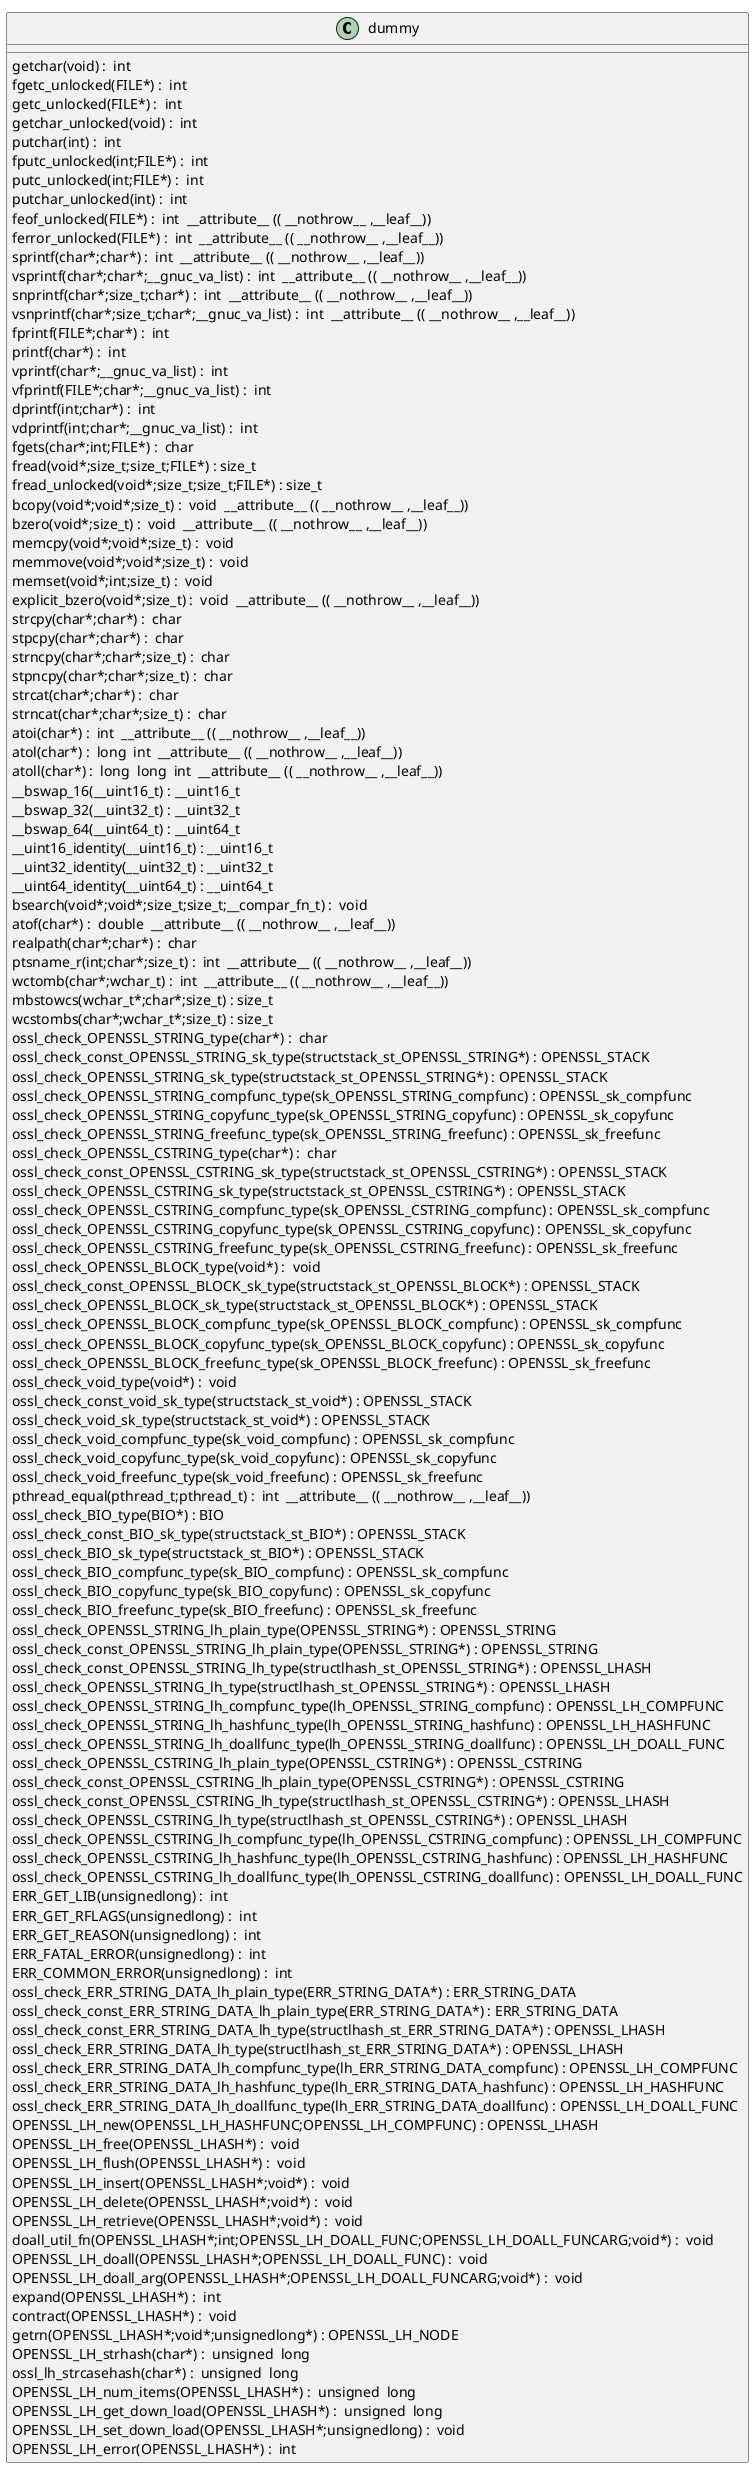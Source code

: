 @startuml
!pragma layout smetana
class dummy {
getchar(void) :  int  [[[./../../.././qc/crypto/lhash/lhash.c.html#742]]]
fgetc_unlocked(FILE*) :  int  [[[./../../.././qc/crypto/lhash/lhash.c.html#751]]]
getc_unlocked(FILE*) :  int  [[[./../../.././qc/crypto/lhash/lhash.c.html#761]]]
getchar_unlocked(void) :  int  [[[./../../.././qc/crypto/lhash/lhash.c.html#768]]]
putchar(int) :  int  [[[./../../.././qc/crypto/lhash/lhash.c.html#777]]]
fputc_unlocked(int;FILE*) :  int  [[[./../../.././qc/crypto/lhash/lhash.c.html#786]]]
putc_unlocked(int;FILE*) :  int  [[[./../../.././qc/crypto/lhash/lhash.c.html#796]]]
putchar_unlocked(int) :  int  [[[./../../.././qc/crypto/lhash/lhash.c.html#803]]]
feof_unlocked(FILE*) :  int  __attribute__ (( __nothrow__ ,__leaf__)) [[[./../../.././qc/crypto/lhash/lhash.c.html#809]]]
ferror_unlocked(FILE*) :  int  __attribute__ (( __nothrow__ ,__leaf__)) [[[./../../.././qc/crypto/lhash/lhash.c.html#816]]]
sprintf(char*;char*) :  int  __attribute__ (( __nothrow__ ,__leaf__)) [[[./../../.././qc/crypto/lhash/lhash.c.html#835]]]
vsprintf(char*;char*;__gnuc_va_list) :  int  __attribute__ (( __nothrow__ ,__leaf__)) [[[./../../.././qc/crypto/lhash/lhash.c.html#848]]]
snprintf(char*;size_t;char*) :  int  __attribute__ (( __nothrow__ ,__leaf__)) [[[./../../.././qc/crypto/lhash/lhash.c.html#867]]]
vsnprintf(char*;size_t;char*;__gnuc_va_list) :  int  __attribute__ (( __nothrow__ ,__leaf__)) [[[./../../.././qc/crypto/lhash/lhash.c.html#881]]]
fprintf(FILE*;char*) :  int  [[[./../../.././qc/crypto/lhash/lhash.c.html#902]]]
printf(char*) :  int  [[[./../../.././qc/crypto/lhash/lhash.c.html#909]]]
vprintf(char*;__gnuc_va_list) :  int  [[[./../../.././qc/crypto/lhash/lhash.c.html#921]]]
vfprintf(FILE*;char*;__gnuc_va_list) :  int  [[[./../../.././qc/crypto/lhash/lhash.c.html#931]]]
dprintf(int;char*) :  int  [[[./../../.././qc/crypto/lhash/lhash.c.html#946]]]
vdprintf(int;char*;__gnuc_va_list) :  int  [[[./../../.././qc/crypto/lhash/lhash.c.html#957]]]
fgets(char*;int;FILE*) :  char  [[[./../../.././qc/crypto/lhash/lhash.c.html#976]]]
fread(void*;size_t;size_t;FILE*) : size_t [[[./../../.././qc/crypto/lhash/lhash.c.html#1002]]]
fread_unlocked(void*;size_t;size_t;FILE*) : size_t [[[./../../.././qc/crypto/lhash/lhash.c.html#1029]]]
bcopy(void*;void*;size_t) :  void  __attribute__ (( __nothrow__ ,__leaf__)) [[[./../../.././qc/crypto/lhash/lhash.c.html#1332]]]
bzero(void*;size_t) :  void  __attribute__ (( __nothrow__ ,__leaf__)) [[[./../../.././qc/crypto/lhash/lhash.c.html#1339]]]
memcpy(void*;void*;size_t) :  void  [[[./../../.././qc/crypto/lhash/lhash.c.html#1380]]]
memmove(void*;void*;size_t) :  void  [[[./../../.././qc/crypto/lhash/lhash.c.html#1388]]]
memset(void*;int;size_t) :  void  [[[./../../.././qc/crypto/lhash/lhash.c.html#1395]]]
explicit_bzero(void*;size_t) :  void  __attribute__ (( __nothrow__ ,__leaf__)) [[[./../../.././qc/crypto/lhash/lhash.c.html#1408]]]
strcpy(char*;char*) :  char  [[[./../../.././qc/crypto/lhash/lhash.c.html#1415]]]
stpcpy(char*;char*) :  char  [[[./../../.././qc/crypto/lhash/lhash.c.html#1422]]]
strncpy(char*;char*;size_t) :  char  [[[./../../.././qc/crypto/lhash/lhash.c.html#1430]]]
stpncpy(char*;char*;size_t) :  char  [[[./../../.././qc/crypto/lhash/lhash.c.html#1440]]]
strcat(char*;char*) :  char  [[[./../../.././qc/crypto/lhash/lhash.c.html#1447]]]
strncat(char*;char*;size_t) :  char  [[[./../../.././qc/crypto/lhash/lhash.c.html#1454]]]
atoi(char*) :  int  __attribute__ (( __nothrow__ ,__leaf__)) [[[./../../.././qc/crypto/lhash/lhash.c.html#1582]]]
atol(char*) :  long  int  __attribute__ (( __nothrow__ ,__leaf__)) [[[./../../.././qc/crypto/lhash/lhash.c.html#1587]]]
atoll(char*) :  long  long  int  __attribute__ (( __nothrow__ ,__leaf__)) [[[./../../.././qc/crypto/lhash/lhash.c.html#1594]]]
__bswap_16(__uint16_t) : __uint16_t [[[./../../.././qc/crypto/lhash/lhash.c.html#1747]]]
__bswap_32(__uint32_t) : __uint32_t [[[./../../.././qc/crypto/lhash/lhash.c.html#1762]]]
__bswap_64(__uint64_t) : __uint64_t [[[./../../.././qc/crypto/lhash/lhash.c.html#1772]]]
__uint16_identity(__uint16_t) : __uint16_t [[[./../../.././qc/crypto/lhash/lhash.c.html#1784]]]
__uint32_identity(__uint32_t) : __uint32_t [[[./../../.././qc/crypto/lhash/lhash.c.html#1790]]]
__uint64_identity(__uint64_t) : __uint64_t [[[./../../.././qc/crypto/lhash/lhash.c.html#1796]]]
bsearch(void*;void*;size_t;size_t;__compar_fn_t) :  void  [[[./../../.././qc/crypto/lhash/lhash.c.html#2464]]]
atof(char*) :  double  __attribute__ (( __nothrow__ ,__leaf__)) [[[./../../.././qc/crypto/lhash/lhash.c.html#1]]]
realpath(char*;char*) :  char  [[[./../../.././qc/crypto/lhash/lhash.c.html#1]]]
ptsname_r(int;char*;size_t) :  int  __attribute__ (( __nothrow__ ,__leaf__)) [[[./../../.././qc/crypto/lhash/lhash.c.html#1]]]
wctomb(char*;wchar_t) :  int  __attribute__ (( __nothrow__ ,__leaf__)) [[[./../../.././qc/crypto/lhash/lhash.c.html#1]]]
mbstowcs(wchar_t*;char*;size_t) : size_t [[[./../../.././qc/crypto/lhash/lhash.c.html#1]]]
wcstombs(char*;wchar_t*;size_t) : size_t [[[./../../.././qc/crypto/lhash/lhash.c.html#1]]]
ossl_check_OPENSSL_STRING_type(char*) :  char  [[[./../../.././qc/crypto/lhash/lhash.c.html#1]]]
ossl_check_const_OPENSSL_STRING_sk_type(structstack_st_OPENSSL_STRING*) : OPENSSL_STACK [[[./../../.././qc/crypto/lhash/lhash.c.html#1]]]
ossl_check_OPENSSL_STRING_sk_type(structstack_st_OPENSSL_STRING*) : OPENSSL_STACK [[[./../../.././qc/crypto/lhash/lhash.c.html#1]]]
ossl_check_OPENSSL_STRING_compfunc_type(sk_OPENSSL_STRING_compfunc) : OPENSSL_sk_compfunc [[[./../../.././qc/crypto/lhash/lhash.c.html#1]]]
ossl_check_OPENSSL_STRING_copyfunc_type(sk_OPENSSL_STRING_copyfunc) : OPENSSL_sk_copyfunc [[[./../../.././qc/crypto/lhash/lhash.c.html#1]]]
ossl_check_OPENSSL_STRING_freefunc_type(sk_OPENSSL_STRING_freefunc) : OPENSSL_sk_freefunc [[[./../../.././qc/crypto/lhash/lhash.c.html#1]]]
ossl_check_OPENSSL_CSTRING_type(char*) :  char  [[[./../../.././qc/crypto/lhash/lhash.c.html#1]]]
ossl_check_const_OPENSSL_CSTRING_sk_type(structstack_st_OPENSSL_CSTRING*) : OPENSSL_STACK [[[./../../.././qc/crypto/lhash/lhash.c.html#1]]]
ossl_check_OPENSSL_CSTRING_sk_type(structstack_st_OPENSSL_CSTRING*) : OPENSSL_STACK [[[./../../.././qc/crypto/lhash/lhash.c.html#1]]]
ossl_check_OPENSSL_CSTRING_compfunc_type(sk_OPENSSL_CSTRING_compfunc) : OPENSSL_sk_compfunc [[[./../../.././qc/crypto/lhash/lhash.c.html#1]]]
ossl_check_OPENSSL_CSTRING_copyfunc_type(sk_OPENSSL_CSTRING_copyfunc) : OPENSSL_sk_copyfunc [[[./../../.././qc/crypto/lhash/lhash.c.html#1]]]
ossl_check_OPENSSL_CSTRING_freefunc_type(sk_OPENSSL_CSTRING_freefunc) : OPENSSL_sk_freefunc [[[./../../.././qc/crypto/lhash/lhash.c.html#1]]]
ossl_check_OPENSSL_BLOCK_type(void*) :  void  [[[./../../.././qc/crypto/lhash/lhash.c.html#1]]]
ossl_check_const_OPENSSL_BLOCK_sk_type(structstack_st_OPENSSL_BLOCK*) : OPENSSL_STACK [[[./../../.././qc/crypto/lhash/lhash.c.html#1]]]
ossl_check_OPENSSL_BLOCK_sk_type(structstack_st_OPENSSL_BLOCK*) : OPENSSL_STACK [[[./../../.././qc/crypto/lhash/lhash.c.html#1]]]
ossl_check_OPENSSL_BLOCK_compfunc_type(sk_OPENSSL_BLOCK_compfunc) : OPENSSL_sk_compfunc [[[./../../.././qc/crypto/lhash/lhash.c.html#1]]]
ossl_check_OPENSSL_BLOCK_copyfunc_type(sk_OPENSSL_BLOCK_copyfunc) : OPENSSL_sk_copyfunc [[[./../../.././qc/crypto/lhash/lhash.c.html#1]]]
ossl_check_OPENSSL_BLOCK_freefunc_type(sk_OPENSSL_BLOCK_freefunc) : OPENSSL_sk_freefunc [[[./../../.././qc/crypto/lhash/lhash.c.html#1]]]
ossl_check_void_type(void*) :  void  [[[./../../.././qc/crypto/lhash/lhash.c.html#1]]]
ossl_check_const_void_sk_type(structstack_st_void*) : OPENSSL_STACK [[[./../../.././qc/crypto/lhash/lhash.c.html#1]]]
ossl_check_void_sk_type(structstack_st_void*) : OPENSSL_STACK [[[./../../.././qc/crypto/lhash/lhash.c.html#1]]]
ossl_check_void_compfunc_type(sk_void_compfunc) : OPENSSL_sk_compfunc [[[./../../.././qc/crypto/lhash/lhash.c.html#1]]]
ossl_check_void_copyfunc_type(sk_void_copyfunc) : OPENSSL_sk_copyfunc [[[./../../.././qc/crypto/lhash/lhash.c.html#1]]]
ossl_check_void_freefunc_type(sk_void_freefunc) : OPENSSL_sk_freefunc [[[./../../.././qc/crypto/lhash/lhash.c.html#1]]]
pthread_equal(pthread_t;pthread_t) :  int  __attribute__ (( __nothrow__ ,__leaf__)) [[[./../../.././qc/crypto/lhash/lhash.c.html#1]]]
ossl_check_BIO_type(BIO*) : BIO [[[./../../.././qc/crypto/lhash/lhash.c.html#1]]]
ossl_check_const_BIO_sk_type(structstack_st_BIO*) : OPENSSL_STACK [[[./../../.././qc/crypto/lhash/lhash.c.html#1]]]
ossl_check_BIO_sk_type(structstack_st_BIO*) : OPENSSL_STACK [[[./../../.././qc/crypto/lhash/lhash.c.html#1]]]
ossl_check_BIO_compfunc_type(sk_BIO_compfunc) : OPENSSL_sk_compfunc [[[./../../.././qc/crypto/lhash/lhash.c.html#1]]]
ossl_check_BIO_copyfunc_type(sk_BIO_copyfunc) : OPENSSL_sk_copyfunc [[[./../../.././qc/crypto/lhash/lhash.c.html#1]]]
ossl_check_BIO_freefunc_type(sk_BIO_freefunc) : OPENSSL_sk_freefunc [[[./../../.././qc/crypto/lhash/lhash.c.html#1]]]
ossl_check_OPENSSL_STRING_lh_plain_type(OPENSSL_STRING*) : OPENSSL_STRING [[[./../../.././qc/crypto/lhash/lhash.c.html#1]]]
ossl_check_const_OPENSSL_STRING_lh_plain_type(OPENSSL_STRING*) : OPENSSL_STRING [[[./../../.././qc/crypto/lhash/lhash.c.html#1]]]
ossl_check_const_OPENSSL_STRING_lh_type(structlhash_st_OPENSSL_STRING*) : OPENSSL_LHASH [[[./../../.././qc/crypto/lhash/lhash.c.html#1]]]
ossl_check_OPENSSL_STRING_lh_type(structlhash_st_OPENSSL_STRING*) : OPENSSL_LHASH [[[./../../.././qc/crypto/lhash/lhash.c.html#1]]]
ossl_check_OPENSSL_STRING_lh_compfunc_type(lh_OPENSSL_STRING_compfunc) : OPENSSL_LH_COMPFUNC [[[./../../.././qc/crypto/lhash/lhash.c.html#1]]]
ossl_check_OPENSSL_STRING_lh_hashfunc_type(lh_OPENSSL_STRING_hashfunc) : OPENSSL_LH_HASHFUNC [[[./../../.././qc/crypto/lhash/lhash.c.html#1]]]
ossl_check_OPENSSL_STRING_lh_doallfunc_type(lh_OPENSSL_STRING_doallfunc) : OPENSSL_LH_DOALL_FUNC [[[./../../.././qc/crypto/lhash/lhash.c.html#1]]]
ossl_check_OPENSSL_CSTRING_lh_plain_type(OPENSSL_CSTRING*) : OPENSSL_CSTRING [[[./../../.././qc/crypto/lhash/lhash.c.html#1]]]
ossl_check_const_OPENSSL_CSTRING_lh_plain_type(OPENSSL_CSTRING*) : OPENSSL_CSTRING [[[./../../.././qc/crypto/lhash/lhash.c.html#1]]]
ossl_check_const_OPENSSL_CSTRING_lh_type(structlhash_st_OPENSSL_CSTRING*) : OPENSSL_LHASH [[[./../../.././qc/crypto/lhash/lhash.c.html#1]]]
ossl_check_OPENSSL_CSTRING_lh_type(structlhash_st_OPENSSL_CSTRING*) : OPENSSL_LHASH [[[./../../.././qc/crypto/lhash/lhash.c.html#1]]]
ossl_check_OPENSSL_CSTRING_lh_compfunc_type(lh_OPENSSL_CSTRING_compfunc) : OPENSSL_LH_COMPFUNC [[[./../../.././qc/crypto/lhash/lhash.c.html#1]]]
ossl_check_OPENSSL_CSTRING_lh_hashfunc_type(lh_OPENSSL_CSTRING_hashfunc) : OPENSSL_LH_HASHFUNC [[[./../../.././qc/crypto/lhash/lhash.c.html#1]]]
ossl_check_OPENSSL_CSTRING_lh_doallfunc_type(lh_OPENSSL_CSTRING_doallfunc) : OPENSSL_LH_DOALL_FUNC [[[./../../.././qc/crypto/lhash/lhash.c.html#1]]]
ERR_GET_LIB(unsignedlong) :  int  [[[./../../.././qc/crypto/lhash/lhash.c.html#1]]]
ERR_GET_RFLAGS(unsignedlong) :  int  [[[./../../.././qc/crypto/lhash/lhash.c.html#1]]]
ERR_GET_REASON(unsignedlong) :  int  [[[./../../.././qc/crypto/lhash/lhash.c.html#1]]]
ERR_FATAL_ERROR(unsignedlong) :  int  [[[./../../.././qc/crypto/lhash/lhash.c.html#1]]]
ERR_COMMON_ERROR(unsignedlong) :  int  [[[./../../.././qc/crypto/lhash/lhash.c.html#1]]]
ossl_check_ERR_STRING_DATA_lh_plain_type(ERR_STRING_DATA*) : ERR_STRING_DATA [[[./../../.././qc/crypto/lhash/lhash.c.html#1]]]
ossl_check_const_ERR_STRING_DATA_lh_plain_type(ERR_STRING_DATA*) : ERR_STRING_DATA [[[./../../.././qc/crypto/lhash/lhash.c.html#1]]]
ossl_check_const_ERR_STRING_DATA_lh_type(structlhash_st_ERR_STRING_DATA*) : OPENSSL_LHASH [[[./../../.././qc/crypto/lhash/lhash.c.html#1]]]
ossl_check_ERR_STRING_DATA_lh_type(structlhash_st_ERR_STRING_DATA*) : OPENSSL_LHASH [[[./../../.././qc/crypto/lhash/lhash.c.html#1]]]
ossl_check_ERR_STRING_DATA_lh_compfunc_type(lh_ERR_STRING_DATA_compfunc) : OPENSSL_LH_COMPFUNC [[[./../../.././qc/crypto/lhash/lhash.c.html#1]]]
ossl_check_ERR_STRING_DATA_lh_hashfunc_type(lh_ERR_STRING_DATA_hashfunc) : OPENSSL_LH_HASHFUNC [[[./../../.././qc/crypto/lhash/lhash.c.html#1]]]
ossl_check_ERR_STRING_DATA_lh_doallfunc_type(lh_ERR_STRING_DATA_doallfunc) : OPENSSL_LH_DOALL_FUNC [[[./../../.././qc/crypto/lhash/lhash.c.html#1]]]
OPENSSL_LH_new(OPENSSL_LH_HASHFUNC;OPENSSL_LH_COMPFUNC) : OPENSSL_LHASH [[[./../../.././qc/crypto/lhash/lhash.c.html#1]]]
OPENSSL_LH_free(OPENSSL_LHASH*) :  void  [[[./../../.././qc/crypto/lhash/lhash.c.html#1]]]
OPENSSL_LH_flush(OPENSSL_LHASH*) :  void  [[[./../../.././qc/crypto/lhash/lhash.c.html#1]]]
OPENSSL_LH_insert(OPENSSL_LHASH*;void*) :  void  [[[./../../.././qc/crypto/lhash/lhash.c.html#1]]]
OPENSSL_LH_delete(OPENSSL_LHASH*;void*) :  void  [[[./../../.././qc/crypto/lhash/lhash.c.html#1]]]
OPENSSL_LH_retrieve(OPENSSL_LHASH*;void*) :  void  [[[./../../.././qc/crypto/lhash/lhash.c.html#1]]]
doall_util_fn(OPENSSL_LHASH*;int;OPENSSL_LH_DOALL_FUNC;OPENSSL_LH_DOALL_FUNCARG;void*) :  void  [[[./../../.././qc/crypto/lhash/lhash.c.html#1]]]
OPENSSL_LH_doall(OPENSSL_LHASH*;OPENSSL_LH_DOALL_FUNC) :  void  [[[./../../.././qc/crypto/lhash/lhash.c.html#1]]]
OPENSSL_LH_doall_arg(OPENSSL_LHASH*;OPENSSL_LH_DOALL_FUNCARG;void*) :  void  [[[./../../.././qc/crypto/lhash/lhash.c.html#1]]]
expand(OPENSSL_LHASH*) :  int  [[[./../../.././qc/crypto/lhash/lhash.c.html#1]]]
contract(OPENSSL_LHASH*) :  void  [[[./../../.././qc/crypto/lhash/lhash.c.html#1]]]
getrn(OPENSSL_LHASH*;void*;unsignedlong*) : OPENSSL_LH_NODE [[[./../../.././qc/crypto/lhash/lhash.c.html#1]]]
OPENSSL_LH_strhash(char*) :  unsigned  long  [[[./../../.././qc/crypto/lhash/lhash.c.html#1]]]
ossl_lh_strcasehash(char*) :  unsigned  long  [[[./../../.././qc/crypto/lhash/lhash.c.html#1]]]
OPENSSL_LH_num_items(OPENSSL_LHASH*) :  unsigned  long  [[[./../../.././qc/crypto/lhash/lhash.c.html#1]]]
OPENSSL_LH_get_down_load(OPENSSL_LHASH*) :  unsigned  long  [[[./../../.././qc/crypto/lhash/lhash.c.html#1]]]
OPENSSL_LH_set_down_load(OPENSSL_LHASH*;unsignedlong) :  void  [[[./../../.././qc/crypto/lhash/lhash.c.html#1]]]
OPENSSL_LH_error(OPENSSL_LHASH*) :  int  [[[./../../.././qc/crypto/lhash/lhash.c.html#1]]]
} 
@enduml
